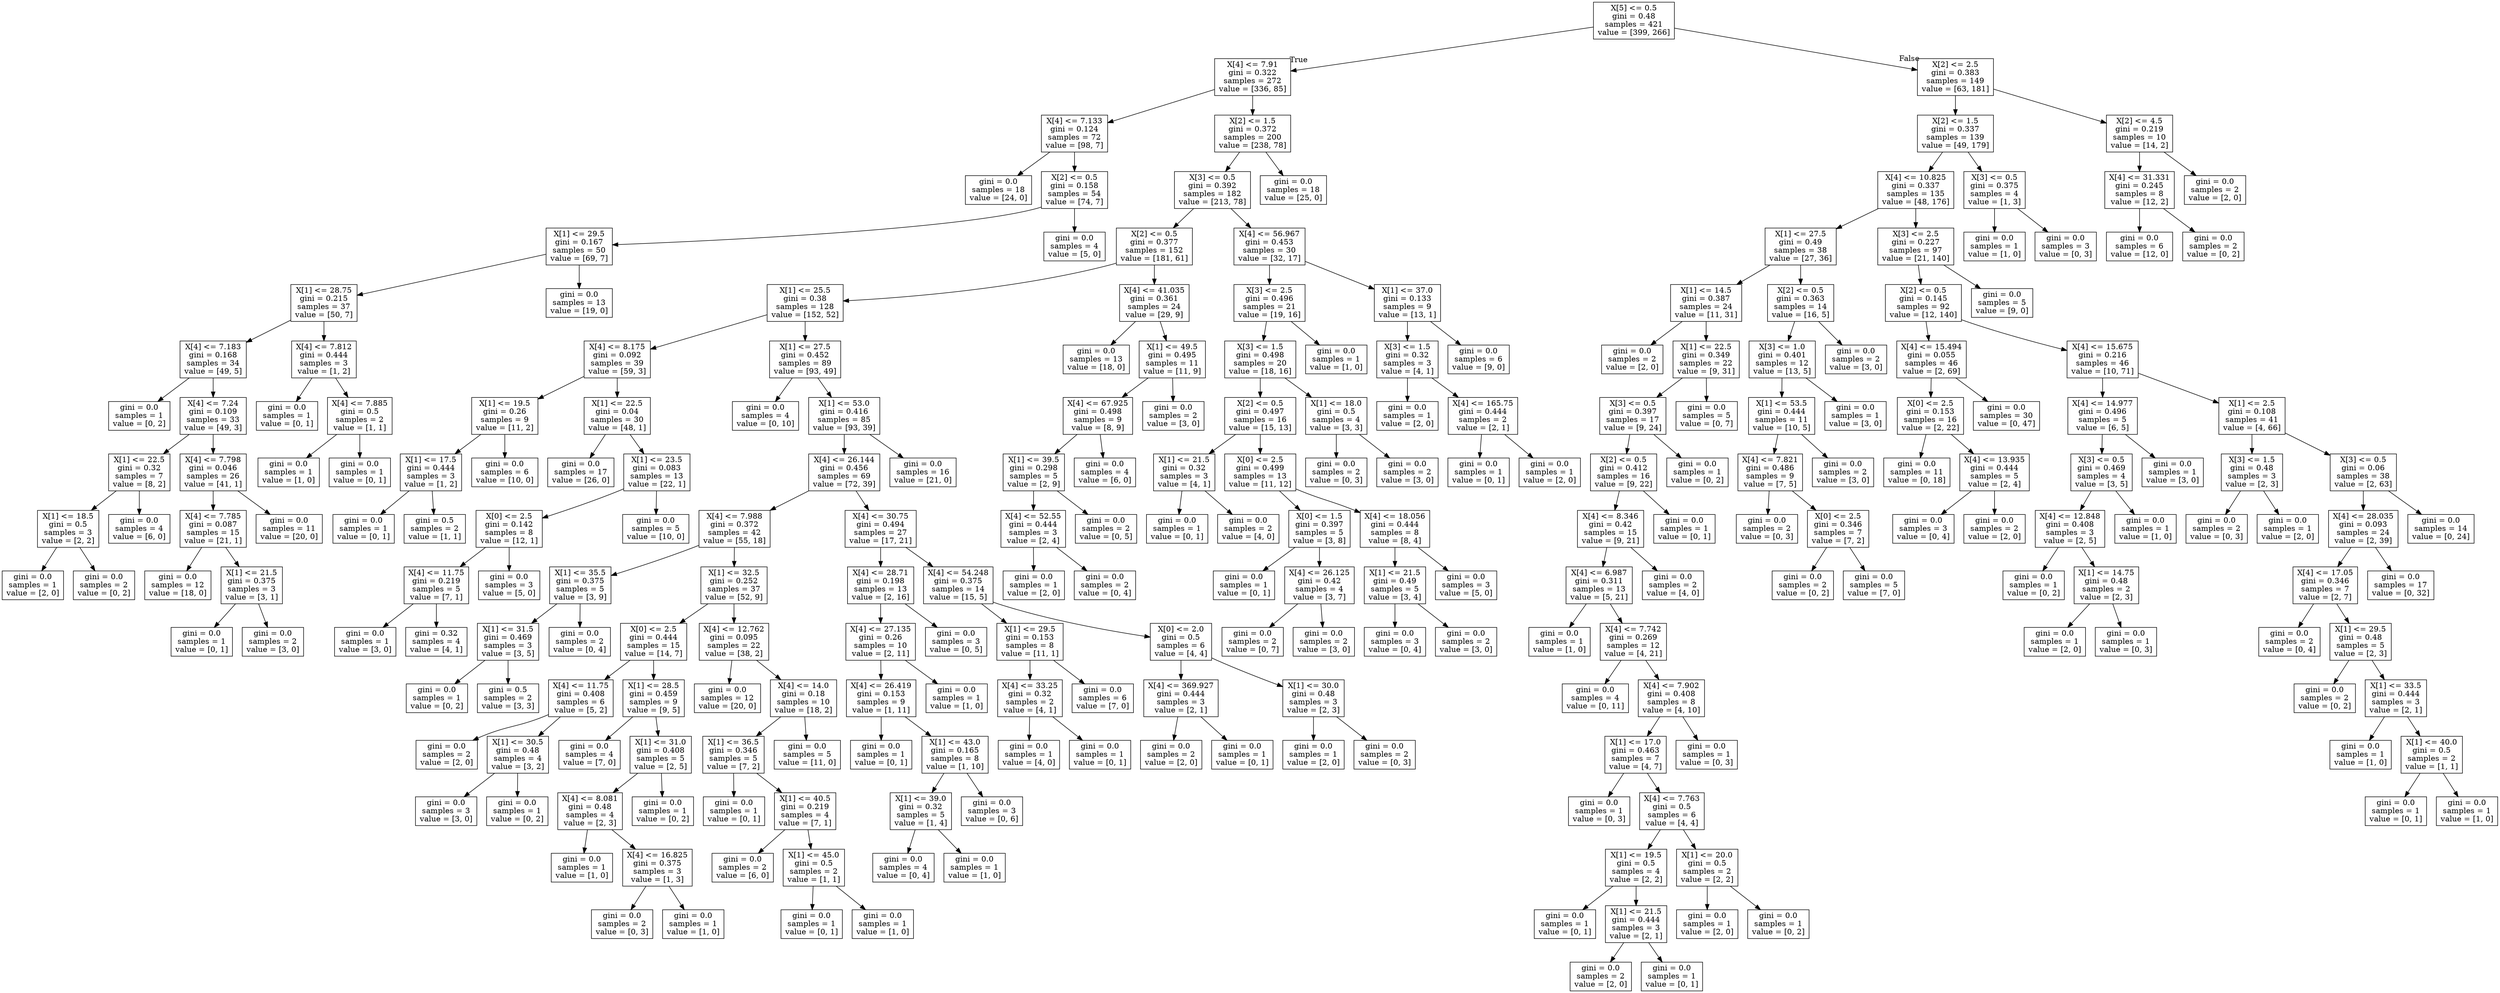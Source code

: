 digraph Tree {
node [shape=box] ;
0 [label="X[5] <= 0.5\ngini = 0.48\nsamples = 421\nvalue = [399, 266]"] ;
1 [label="X[4] <= 7.91\ngini = 0.322\nsamples = 272\nvalue = [336, 85]"] ;
0 -> 1 [labeldistance=2.5, labelangle=45, headlabel="True"] ;
2 [label="X[4] <= 7.133\ngini = 0.124\nsamples = 72\nvalue = [98, 7]"] ;
1 -> 2 ;
3 [label="gini = 0.0\nsamples = 18\nvalue = [24, 0]"] ;
2 -> 3 ;
4 [label="X[2] <= 0.5\ngini = 0.158\nsamples = 54\nvalue = [74, 7]"] ;
2 -> 4 ;
5 [label="X[1] <= 29.5\ngini = 0.167\nsamples = 50\nvalue = [69, 7]"] ;
4 -> 5 ;
6 [label="X[1] <= 28.75\ngini = 0.215\nsamples = 37\nvalue = [50, 7]"] ;
5 -> 6 ;
7 [label="X[4] <= 7.183\ngini = 0.168\nsamples = 34\nvalue = [49, 5]"] ;
6 -> 7 ;
8 [label="gini = 0.0\nsamples = 1\nvalue = [0, 2]"] ;
7 -> 8 ;
9 [label="X[4] <= 7.24\ngini = 0.109\nsamples = 33\nvalue = [49, 3]"] ;
7 -> 9 ;
10 [label="X[1] <= 22.5\ngini = 0.32\nsamples = 7\nvalue = [8, 2]"] ;
9 -> 10 ;
11 [label="X[1] <= 18.5\ngini = 0.5\nsamples = 3\nvalue = [2, 2]"] ;
10 -> 11 ;
12 [label="gini = 0.0\nsamples = 1\nvalue = [2, 0]"] ;
11 -> 12 ;
13 [label="gini = 0.0\nsamples = 2\nvalue = [0, 2]"] ;
11 -> 13 ;
14 [label="gini = 0.0\nsamples = 4\nvalue = [6, 0]"] ;
10 -> 14 ;
15 [label="X[4] <= 7.798\ngini = 0.046\nsamples = 26\nvalue = [41, 1]"] ;
9 -> 15 ;
16 [label="X[4] <= 7.785\ngini = 0.087\nsamples = 15\nvalue = [21, 1]"] ;
15 -> 16 ;
17 [label="gini = 0.0\nsamples = 12\nvalue = [18, 0]"] ;
16 -> 17 ;
18 [label="X[1] <= 21.5\ngini = 0.375\nsamples = 3\nvalue = [3, 1]"] ;
16 -> 18 ;
19 [label="gini = 0.0\nsamples = 1\nvalue = [0, 1]"] ;
18 -> 19 ;
20 [label="gini = 0.0\nsamples = 2\nvalue = [3, 0]"] ;
18 -> 20 ;
21 [label="gini = 0.0\nsamples = 11\nvalue = [20, 0]"] ;
15 -> 21 ;
22 [label="X[4] <= 7.812\ngini = 0.444\nsamples = 3\nvalue = [1, 2]"] ;
6 -> 22 ;
23 [label="gini = 0.0\nsamples = 1\nvalue = [0, 1]"] ;
22 -> 23 ;
24 [label="X[4] <= 7.885\ngini = 0.5\nsamples = 2\nvalue = [1, 1]"] ;
22 -> 24 ;
25 [label="gini = 0.0\nsamples = 1\nvalue = [1, 0]"] ;
24 -> 25 ;
26 [label="gini = 0.0\nsamples = 1\nvalue = [0, 1]"] ;
24 -> 26 ;
27 [label="gini = 0.0\nsamples = 13\nvalue = [19, 0]"] ;
5 -> 27 ;
28 [label="gini = 0.0\nsamples = 4\nvalue = [5, 0]"] ;
4 -> 28 ;
29 [label="X[2] <= 1.5\ngini = 0.372\nsamples = 200\nvalue = [238, 78]"] ;
1 -> 29 ;
30 [label="X[3] <= 0.5\ngini = 0.392\nsamples = 182\nvalue = [213, 78]"] ;
29 -> 30 ;
31 [label="X[2] <= 0.5\ngini = 0.377\nsamples = 152\nvalue = [181, 61]"] ;
30 -> 31 ;
32 [label="X[1] <= 25.5\ngini = 0.38\nsamples = 128\nvalue = [152, 52]"] ;
31 -> 32 ;
33 [label="X[4] <= 8.175\ngini = 0.092\nsamples = 39\nvalue = [59, 3]"] ;
32 -> 33 ;
34 [label="X[1] <= 19.5\ngini = 0.26\nsamples = 9\nvalue = [11, 2]"] ;
33 -> 34 ;
35 [label="X[1] <= 17.5\ngini = 0.444\nsamples = 3\nvalue = [1, 2]"] ;
34 -> 35 ;
36 [label="gini = 0.0\nsamples = 1\nvalue = [0, 1]"] ;
35 -> 36 ;
37 [label="gini = 0.5\nsamples = 2\nvalue = [1, 1]"] ;
35 -> 37 ;
38 [label="gini = 0.0\nsamples = 6\nvalue = [10, 0]"] ;
34 -> 38 ;
39 [label="X[1] <= 22.5\ngini = 0.04\nsamples = 30\nvalue = [48, 1]"] ;
33 -> 39 ;
40 [label="gini = 0.0\nsamples = 17\nvalue = [26, 0]"] ;
39 -> 40 ;
41 [label="X[1] <= 23.5\ngini = 0.083\nsamples = 13\nvalue = [22, 1]"] ;
39 -> 41 ;
42 [label="X[0] <= 2.5\ngini = 0.142\nsamples = 8\nvalue = [12, 1]"] ;
41 -> 42 ;
43 [label="X[4] <= 11.75\ngini = 0.219\nsamples = 5\nvalue = [7, 1]"] ;
42 -> 43 ;
44 [label="gini = 0.0\nsamples = 1\nvalue = [3, 0]"] ;
43 -> 44 ;
45 [label="gini = 0.32\nsamples = 4\nvalue = [4, 1]"] ;
43 -> 45 ;
46 [label="gini = 0.0\nsamples = 3\nvalue = [5, 0]"] ;
42 -> 46 ;
47 [label="gini = 0.0\nsamples = 5\nvalue = [10, 0]"] ;
41 -> 47 ;
48 [label="X[1] <= 27.5\ngini = 0.452\nsamples = 89\nvalue = [93, 49]"] ;
32 -> 48 ;
49 [label="gini = 0.0\nsamples = 4\nvalue = [0, 10]"] ;
48 -> 49 ;
50 [label="X[1] <= 53.0\ngini = 0.416\nsamples = 85\nvalue = [93, 39]"] ;
48 -> 50 ;
51 [label="X[4] <= 26.144\ngini = 0.456\nsamples = 69\nvalue = [72, 39]"] ;
50 -> 51 ;
52 [label="X[4] <= 7.988\ngini = 0.372\nsamples = 42\nvalue = [55, 18]"] ;
51 -> 52 ;
53 [label="X[1] <= 35.5\ngini = 0.375\nsamples = 5\nvalue = [3, 9]"] ;
52 -> 53 ;
54 [label="X[1] <= 31.5\ngini = 0.469\nsamples = 3\nvalue = [3, 5]"] ;
53 -> 54 ;
55 [label="gini = 0.0\nsamples = 1\nvalue = [0, 2]"] ;
54 -> 55 ;
56 [label="gini = 0.5\nsamples = 2\nvalue = [3, 3]"] ;
54 -> 56 ;
57 [label="gini = 0.0\nsamples = 2\nvalue = [0, 4]"] ;
53 -> 57 ;
58 [label="X[1] <= 32.5\ngini = 0.252\nsamples = 37\nvalue = [52, 9]"] ;
52 -> 58 ;
59 [label="X[0] <= 2.5\ngini = 0.444\nsamples = 15\nvalue = [14, 7]"] ;
58 -> 59 ;
60 [label="X[4] <= 11.75\ngini = 0.408\nsamples = 6\nvalue = [5, 2]"] ;
59 -> 60 ;
61 [label="gini = 0.0\nsamples = 2\nvalue = [2, 0]"] ;
60 -> 61 ;
62 [label="X[1] <= 30.5\ngini = 0.48\nsamples = 4\nvalue = [3, 2]"] ;
60 -> 62 ;
63 [label="gini = 0.0\nsamples = 3\nvalue = [3, 0]"] ;
62 -> 63 ;
64 [label="gini = 0.0\nsamples = 1\nvalue = [0, 2]"] ;
62 -> 64 ;
65 [label="X[1] <= 28.5\ngini = 0.459\nsamples = 9\nvalue = [9, 5]"] ;
59 -> 65 ;
66 [label="gini = 0.0\nsamples = 4\nvalue = [7, 0]"] ;
65 -> 66 ;
67 [label="X[1] <= 31.0\ngini = 0.408\nsamples = 5\nvalue = [2, 5]"] ;
65 -> 67 ;
68 [label="X[4] <= 8.081\ngini = 0.48\nsamples = 4\nvalue = [2, 3]"] ;
67 -> 68 ;
69 [label="gini = 0.0\nsamples = 1\nvalue = [1, 0]"] ;
68 -> 69 ;
70 [label="X[4] <= 16.825\ngini = 0.375\nsamples = 3\nvalue = [1, 3]"] ;
68 -> 70 ;
71 [label="gini = 0.0\nsamples = 2\nvalue = [0, 3]"] ;
70 -> 71 ;
72 [label="gini = 0.0\nsamples = 1\nvalue = [1, 0]"] ;
70 -> 72 ;
73 [label="gini = 0.0\nsamples = 1\nvalue = [0, 2]"] ;
67 -> 73 ;
74 [label="X[4] <= 12.762\ngini = 0.095\nsamples = 22\nvalue = [38, 2]"] ;
58 -> 74 ;
75 [label="gini = 0.0\nsamples = 12\nvalue = [20, 0]"] ;
74 -> 75 ;
76 [label="X[4] <= 14.0\ngini = 0.18\nsamples = 10\nvalue = [18, 2]"] ;
74 -> 76 ;
77 [label="X[1] <= 36.5\ngini = 0.346\nsamples = 5\nvalue = [7, 2]"] ;
76 -> 77 ;
78 [label="gini = 0.0\nsamples = 1\nvalue = [0, 1]"] ;
77 -> 78 ;
79 [label="X[1] <= 40.5\ngini = 0.219\nsamples = 4\nvalue = [7, 1]"] ;
77 -> 79 ;
80 [label="gini = 0.0\nsamples = 2\nvalue = [6, 0]"] ;
79 -> 80 ;
81 [label="X[1] <= 45.0\ngini = 0.5\nsamples = 2\nvalue = [1, 1]"] ;
79 -> 81 ;
82 [label="gini = 0.0\nsamples = 1\nvalue = [0, 1]"] ;
81 -> 82 ;
83 [label="gini = 0.0\nsamples = 1\nvalue = [1, 0]"] ;
81 -> 83 ;
84 [label="gini = 0.0\nsamples = 5\nvalue = [11, 0]"] ;
76 -> 84 ;
85 [label="X[4] <= 30.75\ngini = 0.494\nsamples = 27\nvalue = [17, 21]"] ;
51 -> 85 ;
86 [label="X[4] <= 28.71\ngini = 0.198\nsamples = 13\nvalue = [2, 16]"] ;
85 -> 86 ;
87 [label="X[4] <= 27.135\ngini = 0.26\nsamples = 10\nvalue = [2, 11]"] ;
86 -> 87 ;
88 [label="X[4] <= 26.419\ngini = 0.153\nsamples = 9\nvalue = [1, 11]"] ;
87 -> 88 ;
89 [label="gini = 0.0\nsamples = 1\nvalue = [0, 1]"] ;
88 -> 89 ;
90 [label="X[1] <= 43.0\ngini = 0.165\nsamples = 8\nvalue = [1, 10]"] ;
88 -> 90 ;
91 [label="X[1] <= 39.0\ngini = 0.32\nsamples = 5\nvalue = [1, 4]"] ;
90 -> 91 ;
92 [label="gini = 0.0\nsamples = 4\nvalue = [0, 4]"] ;
91 -> 92 ;
93 [label="gini = 0.0\nsamples = 1\nvalue = [1, 0]"] ;
91 -> 93 ;
94 [label="gini = 0.0\nsamples = 3\nvalue = [0, 6]"] ;
90 -> 94 ;
95 [label="gini = 0.0\nsamples = 1\nvalue = [1, 0]"] ;
87 -> 95 ;
96 [label="gini = 0.0\nsamples = 3\nvalue = [0, 5]"] ;
86 -> 96 ;
97 [label="X[4] <= 54.248\ngini = 0.375\nsamples = 14\nvalue = [15, 5]"] ;
85 -> 97 ;
98 [label="X[1] <= 29.5\ngini = 0.153\nsamples = 8\nvalue = [11, 1]"] ;
97 -> 98 ;
99 [label="X[4] <= 33.25\ngini = 0.32\nsamples = 2\nvalue = [4, 1]"] ;
98 -> 99 ;
100 [label="gini = 0.0\nsamples = 1\nvalue = [4, 0]"] ;
99 -> 100 ;
101 [label="gini = 0.0\nsamples = 1\nvalue = [0, 1]"] ;
99 -> 101 ;
102 [label="gini = 0.0\nsamples = 6\nvalue = [7, 0]"] ;
98 -> 102 ;
103 [label="X[0] <= 2.0\ngini = 0.5\nsamples = 6\nvalue = [4, 4]"] ;
97 -> 103 ;
104 [label="X[4] <= 369.927\ngini = 0.444\nsamples = 3\nvalue = [2, 1]"] ;
103 -> 104 ;
105 [label="gini = 0.0\nsamples = 2\nvalue = [2, 0]"] ;
104 -> 105 ;
106 [label="gini = 0.0\nsamples = 1\nvalue = [0, 1]"] ;
104 -> 106 ;
107 [label="X[1] <= 30.0\ngini = 0.48\nsamples = 3\nvalue = [2, 3]"] ;
103 -> 107 ;
108 [label="gini = 0.0\nsamples = 1\nvalue = [2, 0]"] ;
107 -> 108 ;
109 [label="gini = 0.0\nsamples = 2\nvalue = [0, 3]"] ;
107 -> 109 ;
110 [label="gini = 0.0\nsamples = 16\nvalue = [21, 0]"] ;
50 -> 110 ;
111 [label="X[4] <= 41.035\ngini = 0.361\nsamples = 24\nvalue = [29, 9]"] ;
31 -> 111 ;
112 [label="gini = 0.0\nsamples = 13\nvalue = [18, 0]"] ;
111 -> 112 ;
113 [label="X[1] <= 49.5\ngini = 0.495\nsamples = 11\nvalue = [11, 9]"] ;
111 -> 113 ;
114 [label="X[4] <= 67.925\ngini = 0.498\nsamples = 9\nvalue = [8, 9]"] ;
113 -> 114 ;
115 [label="X[1] <= 39.5\ngini = 0.298\nsamples = 5\nvalue = [2, 9]"] ;
114 -> 115 ;
116 [label="X[4] <= 52.55\ngini = 0.444\nsamples = 3\nvalue = [2, 4]"] ;
115 -> 116 ;
117 [label="gini = 0.0\nsamples = 1\nvalue = [2, 0]"] ;
116 -> 117 ;
118 [label="gini = 0.0\nsamples = 2\nvalue = [0, 4]"] ;
116 -> 118 ;
119 [label="gini = 0.0\nsamples = 2\nvalue = [0, 5]"] ;
115 -> 119 ;
120 [label="gini = 0.0\nsamples = 4\nvalue = [6, 0]"] ;
114 -> 120 ;
121 [label="gini = 0.0\nsamples = 2\nvalue = [3, 0]"] ;
113 -> 121 ;
122 [label="X[4] <= 56.967\ngini = 0.453\nsamples = 30\nvalue = [32, 17]"] ;
30 -> 122 ;
123 [label="X[3] <= 2.5\ngini = 0.496\nsamples = 21\nvalue = [19, 16]"] ;
122 -> 123 ;
124 [label="X[3] <= 1.5\ngini = 0.498\nsamples = 20\nvalue = [18, 16]"] ;
123 -> 124 ;
125 [label="X[2] <= 0.5\ngini = 0.497\nsamples = 16\nvalue = [15, 13]"] ;
124 -> 125 ;
126 [label="X[1] <= 21.5\ngini = 0.32\nsamples = 3\nvalue = [4, 1]"] ;
125 -> 126 ;
127 [label="gini = 0.0\nsamples = 1\nvalue = [0, 1]"] ;
126 -> 127 ;
128 [label="gini = 0.0\nsamples = 2\nvalue = [4, 0]"] ;
126 -> 128 ;
129 [label="X[0] <= 2.5\ngini = 0.499\nsamples = 13\nvalue = [11, 12]"] ;
125 -> 129 ;
130 [label="X[0] <= 1.5\ngini = 0.397\nsamples = 5\nvalue = [3, 8]"] ;
129 -> 130 ;
131 [label="gini = 0.0\nsamples = 1\nvalue = [0, 1]"] ;
130 -> 131 ;
132 [label="X[4] <= 26.125\ngini = 0.42\nsamples = 4\nvalue = [3, 7]"] ;
130 -> 132 ;
133 [label="gini = 0.0\nsamples = 2\nvalue = [0, 7]"] ;
132 -> 133 ;
134 [label="gini = 0.0\nsamples = 2\nvalue = [3, 0]"] ;
132 -> 134 ;
135 [label="X[4] <= 18.056\ngini = 0.444\nsamples = 8\nvalue = [8, 4]"] ;
129 -> 135 ;
136 [label="X[1] <= 21.5\ngini = 0.49\nsamples = 5\nvalue = [3, 4]"] ;
135 -> 136 ;
137 [label="gini = 0.0\nsamples = 3\nvalue = [0, 4]"] ;
136 -> 137 ;
138 [label="gini = 0.0\nsamples = 2\nvalue = [3, 0]"] ;
136 -> 138 ;
139 [label="gini = 0.0\nsamples = 3\nvalue = [5, 0]"] ;
135 -> 139 ;
140 [label="X[1] <= 18.0\ngini = 0.5\nsamples = 4\nvalue = [3, 3]"] ;
124 -> 140 ;
141 [label="gini = 0.0\nsamples = 2\nvalue = [0, 3]"] ;
140 -> 141 ;
142 [label="gini = 0.0\nsamples = 2\nvalue = [3, 0]"] ;
140 -> 142 ;
143 [label="gini = 0.0\nsamples = 1\nvalue = [1, 0]"] ;
123 -> 143 ;
144 [label="X[1] <= 37.0\ngini = 0.133\nsamples = 9\nvalue = [13, 1]"] ;
122 -> 144 ;
145 [label="X[3] <= 1.5\ngini = 0.32\nsamples = 3\nvalue = [4, 1]"] ;
144 -> 145 ;
146 [label="gini = 0.0\nsamples = 1\nvalue = [2, 0]"] ;
145 -> 146 ;
147 [label="X[4] <= 165.75\ngini = 0.444\nsamples = 2\nvalue = [2, 1]"] ;
145 -> 147 ;
148 [label="gini = 0.0\nsamples = 1\nvalue = [0, 1]"] ;
147 -> 148 ;
149 [label="gini = 0.0\nsamples = 1\nvalue = [2, 0]"] ;
147 -> 149 ;
150 [label="gini = 0.0\nsamples = 6\nvalue = [9, 0]"] ;
144 -> 150 ;
151 [label="gini = 0.0\nsamples = 18\nvalue = [25, 0]"] ;
29 -> 151 ;
152 [label="X[2] <= 2.5\ngini = 0.383\nsamples = 149\nvalue = [63, 181]"] ;
0 -> 152 [labeldistance=2.5, labelangle=-45, headlabel="False"] ;
153 [label="X[2] <= 1.5\ngini = 0.337\nsamples = 139\nvalue = [49, 179]"] ;
152 -> 153 ;
154 [label="X[4] <= 10.825\ngini = 0.337\nsamples = 135\nvalue = [48, 176]"] ;
153 -> 154 ;
155 [label="X[1] <= 27.5\ngini = 0.49\nsamples = 38\nvalue = [27, 36]"] ;
154 -> 155 ;
156 [label="X[1] <= 14.5\ngini = 0.387\nsamples = 24\nvalue = [11, 31]"] ;
155 -> 156 ;
157 [label="gini = 0.0\nsamples = 2\nvalue = [2, 0]"] ;
156 -> 157 ;
158 [label="X[1] <= 22.5\ngini = 0.349\nsamples = 22\nvalue = [9, 31]"] ;
156 -> 158 ;
159 [label="X[3] <= 0.5\ngini = 0.397\nsamples = 17\nvalue = [9, 24]"] ;
158 -> 159 ;
160 [label="X[2] <= 0.5\ngini = 0.412\nsamples = 16\nvalue = [9, 22]"] ;
159 -> 160 ;
161 [label="X[4] <= 8.346\ngini = 0.42\nsamples = 15\nvalue = [9, 21]"] ;
160 -> 161 ;
162 [label="X[4] <= 6.987\ngini = 0.311\nsamples = 13\nvalue = [5, 21]"] ;
161 -> 162 ;
163 [label="gini = 0.0\nsamples = 1\nvalue = [1, 0]"] ;
162 -> 163 ;
164 [label="X[4] <= 7.742\ngini = 0.269\nsamples = 12\nvalue = [4, 21]"] ;
162 -> 164 ;
165 [label="gini = 0.0\nsamples = 4\nvalue = [0, 11]"] ;
164 -> 165 ;
166 [label="X[4] <= 7.902\ngini = 0.408\nsamples = 8\nvalue = [4, 10]"] ;
164 -> 166 ;
167 [label="X[1] <= 17.0\ngini = 0.463\nsamples = 7\nvalue = [4, 7]"] ;
166 -> 167 ;
168 [label="gini = 0.0\nsamples = 1\nvalue = [0, 3]"] ;
167 -> 168 ;
169 [label="X[4] <= 7.763\ngini = 0.5\nsamples = 6\nvalue = [4, 4]"] ;
167 -> 169 ;
170 [label="X[1] <= 19.5\ngini = 0.5\nsamples = 4\nvalue = [2, 2]"] ;
169 -> 170 ;
171 [label="gini = 0.0\nsamples = 1\nvalue = [0, 1]"] ;
170 -> 171 ;
172 [label="X[1] <= 21.5\ngini = 0.444\nsamples = 3\nvalue = [2, 1]"] ;
170 -> 172 ;
173 [label="gini = 0.0\nsamples = 2\nvalue = [2, 0]"] ;
172 -> 173 ;
174 [label="gini = 0.0\nsamples = 1\nvalue = [0, 1]"] ;
172 -> 174 ;
175 [label="X[1] <= 20.0\ngini = 0.5\nsamples = 2\nvalue = [2, 2]"] ;
169 -> 175 ;
176 [label="gini = 0.0\nsamples = 1\nvalue = [2, 0]"] ;
175 -> 176 ;
177 [label="gini = 0.0\nsamples = 1\nvalue = [0, 2]"] ;
175 -> 177 ;
178 [label="gini = 0.0\nsamples = 1\nvalue = [0, 3]"] ;
166 -> 178 ;
179 [label="gini = 0.0\nsamples = 2\nvalue = [4, 0]"] ;
161 -> 179 ;
180 [label="gini = 0.0\nsamples = 1\nvalue = [0, 1]"] ;
160 -> 180 ;
181 [label="gini = 0.0\nsamples = 1\nvalue = [0, 2]"] ;
159 -> 181 ;
182 [label="gini = 0.0\nsamples = 5\nvalue = [0, 7]"] ;
158 -> 182 ;
183 [label="X[2] <= 0.5\ngini = 0.363\nsamples = 14\nvalue = [16, 5]"] ;
155 -> 183 ;
184 [label="X[3] <= 1.0\ngini = 0.401\nsamples = 12\nvalue = [13, 5]"] ;
183 -> 184 ;
185 [label="X[1] <= 53.5\ngini = 0.444\nsamples = 11\nvalue = [10, 5]"] ;
184 -> 185 ;
186 [label="X[4] <= 7.821\ngini = 0.486\nsamples = 9\nvalue = [7, 5]"] ;
185 -> 186 ;
187 [label="gini = 0.0\nsamples = 2\nvalue = [0, 3]"] ;
186 -> 187 ;
188 [label="X[0] <= 2.5\ngini = 0.346\nsamples = 7\nvalue = [7, 2]"] ;
186 -> 188 ;
189 [label="gini = 0.0\nsamples = 2\nvalue = [0, 2]"] ;
188 -> 189 ;
190 [label="gini = 0.0\nsamples = 5\nvalue = [7, 0]"] ;
188 -> 190 ;
191 [label="gini = 0.0\nsamples = 2\nvalue = [3, 0]"] ;
185 -> 191 ;
192 [label="gini = 0.0\nsamples = 1\nvalue = [3, 0]"] ;
184 -> 192 ;
193 [label="gini = 0.0\nsamples = 2\nvalue = [3, 0]"] ;
183 -> 193 ;
194 [label="X[3] <= 2.5\ngini = 0.227\nsamples = 97\nvalue = [21, 140]"] ;
154 -> 194 ;
195 [label="X[2] <= 0.5\ngini = 0.145\nsamples = 92\nvalue = [12, 140]"] ;
194 -> 195 ;
196 [label="X[4] <= 15.494\ngini = 0.055\nsamples = 46\nvalue = [2, 69]"] ;
195 -> 196 ;
197 [label="X[0] <= 2.5\ngini = 0.153\nsamples = 16\nvalue = [2, 22]"] ;
196 -> 197 ;
198 [label="gini = 0.0\nsamples = 11\nvalue = [0, 18]"] ;
197 -> 198 ;
199 [label="X[4] <= 13.935\ngini = 0.444\nsamples = 5\nvalue = [2, 4]"] ;
197 -> 199 ;
200 [label="gini = 0.0\nsamples = 3\nvalue = [0, 4]"] ;
199 -> 200 ;
201 [label="gini = 0.0\nsamples = 2\nvalue = [2, 0]"] ;
199 -> 201 ;
202 [label="gini = 0.0\nsamples = 30\nvalue = [0, 47]"] ;
196 -> 202 ;
203 [label="X[4] <= 15.675\ngini = 0.216\nsamples = 46\nvalue = [10, 71]"] ;
195 -> 203 ;
204 [label="X[4] <= 14.977\ngini = 0.496\nsamples = 5\nvalue = [6, 5]"] ;
203 -> 204 ;
205 [label="X[3] <= 0.5\ngini = 0.469\nsamples = 4\nvalue = [3, 5]"] ;
204 -> 205 ;
206 [label="X[4] <= 12.848\ngini = 0.408\nsamples = 3\nvalue = [2, 5]"] ;
205 -> 206 ;
207 [label="gini = 0.0\nsamples = 1\nvalue = [0, 2]"] ;
206 -> 207 ;
208 [label="X[1] <= 14.75\ngini = 0.48\nsamples = 2\nvalue = [2, 3]"] ;
206 -> 208 ;
209 [label="gini = 0.0\nsamples = 1\nvalue = [2, 0]"] ;
208 -> 209 ;
210 [label="gini = 0.0\nsamples = 1\nvalue = [0, 3]"] ;
208 -> 210 ;
211 [label="gini = 0.0\nsamples = 1\nvalue = [1, 0]"] ;
205 -> 211 ;
212 [label="gini = 0.0\nsamples = 1\nvalue = [3, 0]"] ;
204 -> 212 ;
213 [label="X[1] <= 2.5\ngini = 0.108\nsamples = 41\nvalue = [4, 66]"] ;
203 -> 213 ;
214 [label="X[3] <= 1.5\ngini = 0.48\nsamples = 3\nvalue = [2, 3]"] ;
213 -> 214 ;
215 [label="gini = 0.0\nsamples = 2\nvalue = [0, 3]"] ;
214 -> 215 ;
216 [label="gini = 0.0\nsamples = 1\nvalue = [2, 0]"] ;
214 -> 216 ;
217 [label="X[3] <= 0.5\ngini = 0.06\nsamples = 38\nvalue = [2, 63]"] ;
213 -> 217 ;
218 [label="X[4] <= 28.035\ngini = 0.093\nsamples = 24\nvalue = [2, 39]"] ;
217 -> 218 ;
219 [label="X[4] <= 17.05\ngini = 0.346\nsamples = 7\nvalue = [2, 7]"] ;
218 -> 219 ;
220 [label="gini = 0.0\nsamples = 2\nvalue = [0, 4]"] ;
219 -> 220 ;
221 [label="X[1] <= 29.5\ngini = 0.48\nsamples = 5\nvalue = [2, 3]"] ;
219 -> 221 ;
222 [label="gini = 0.0\nsamples = 2\nvalue = [0, 2]"] ;
221 -> 222 ;
223 [label="X[1] <= 33.5\ngini = 0.444\nsamples = 3\nvalue = [2, 1]"] ;
221 -> 223 ;
224 [label="gini = 0.0\nsamples = 1\nvalue = [1, 0]"] ;
223 -> 224 ;
225 [label="X[1] <= 40.0\ngini = 0.5\nsamples = 2\nvalue = [1, 1]"] ;
223 -> 225 ;
226 [label="gini = 0.0\nsamples = 1\nvalue = [0, 1]"] ;
225 -> 226 ;
227 [label="gini = 0.0\nsamples = 1\nvalue = [1, 0]"] ;
225 -> 227 ;
228 [label="gini = 0.0\nsamples = 17\nvalue = [0, 32]"] ;
218 -> 228 ;
229 [label="gini = 0.0\nsamples = 14\nvalue = [0, 24]"] ;
217 -> 229 ;
230 [label="gini = 0.0\nsamples = 5\nvalue = [9, 0]"] ;
194 -> 230 ;
231 [label="X[3] <= 0.5\ngini = 0.375\nsamples = 4\nvalue = [1, 3]"] ;
153 -> 231 ;
232 [label="gini = 0.0\nsamples = 1\nvalue = [1, 0]"] ;
231 -> 232 ;
233 [label="gini = 0.0\nsamples = 3\nvalue = [0, 3]"] ;
231 -> 233 ;
234 [label="X[2] <= 4.5\ngini = 0.219\nsamples = 10\nvalue = [14, 2]"] ;
152 -> 234 ;
235 [label="X[4] <= 31.331\ngini = 0.245\nsamples = 8\nvalue = [12, 2]"] ;
234 -> 235 ;
236 [label="gini = 0.0\nsamples = 6\nvalue = [12, 0]"] ;
235 -> 236 ;
237 [label="gini = 0.0\nsamples = 2\nvalue = [0, 2]"] ;
235 -> 237 ;
238 [label="gini = 0.0\nsamples = 2\nvalue = [2, 0]"] ;
234 -> 238 ;
}